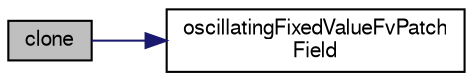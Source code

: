 digraph "clone"
{
  bgcolor="transparent";
  edge [fontname="FreeSans",fontsize="10",labelfontname="FreeSans",labelfontsize="10"];
  node [fontname="FreeSans",fontsize="10",shape=record];
  rankdir="LR";
  Node76 [label="clone",height=0.2,width=0.4,color="black", fillcolor="grey75", style="filled", fontcolor="black"];
  Node76 -> Node77 [color="midnightblue",fontsize="10",style="solid",fontname="FreeSans"];
  Node77 [label="oscillatingFixedValueFvPatch\lField",height=0.2,width=0.4,color="black",URL="$a22190.html#aa57f62dc7d56d99c144a5b775803beda",tooltip="Construct from patch and internal field. "];
}
